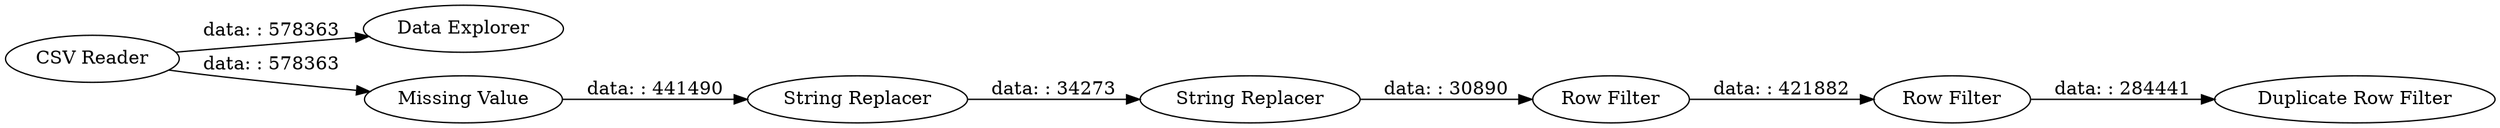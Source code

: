 digraph {
	"5367998915005430128_5" [label="String Replacer"]
	"5367998915005430128_7" [label="Row Filter"]
	"5367998915005430128_8" [label="Duplicate Row Filter"]
	"5367998915005430128_2" [label="Data Explorer"]
	"5367998915005430128_6" [label="Row Filter"]
	"5367998915005430128_1" [label="CSV Reader"]
	"5367998915005430128_4" [label="String Replacer"]
	"5367998915005430128_3" [label="Missing Value"]
	"5367998915005430128_3" -> "5367998915005430128_4" [label="data: : 441490"]
	"5367998915005430128_7" -> "5367998915005430128_8" [label="data: : 284441"]
	"5367998915005430128_1" -> "5367998915005430128_3" [label="data: : 578363"]
	"5367998915005430128_5" -> "5367998915005430128_6" [label="data: : 30890"]
	"5367998915005430128_6" -> "5367998915005430128_7" [label="data: : 421882"]
	"5367998915005430128_1" -> "5367998915005430128_2" [label="data: : 578363"]
	"5367998915005430128_4" -> "5367998915005430128_5" [label="data: : 34273"]
	rankdir=LR
}

